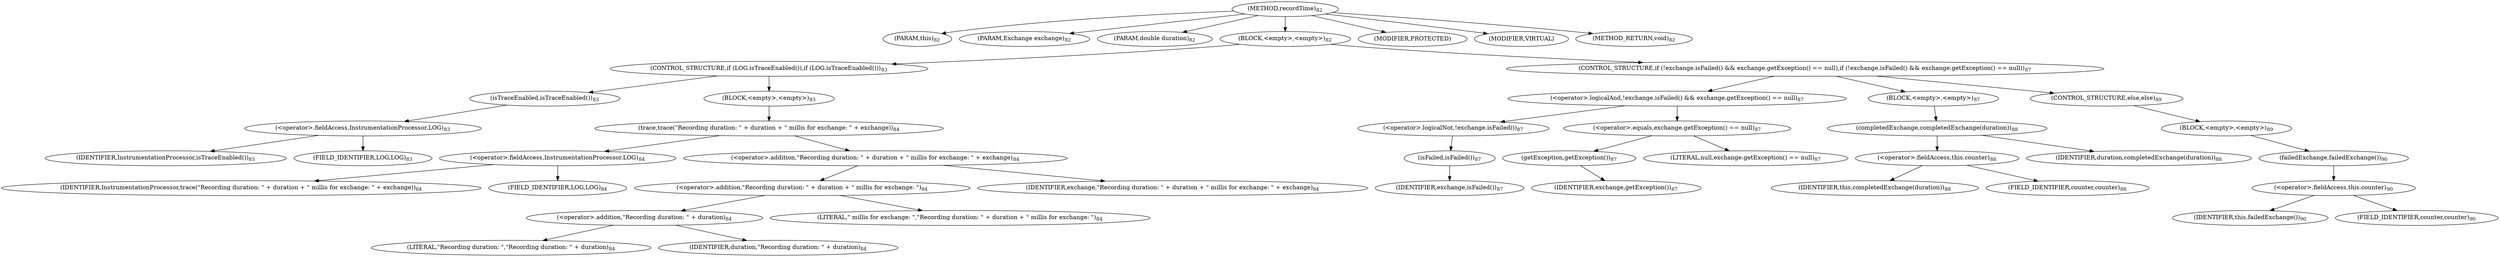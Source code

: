 digraph "recordTime" {  
"117" [label = <(METHOD,recordTime)<SUB>82</SUB>> ]
"118" [label = <(PARAM,this)<SUB>82</SUB>> ]
"119" [label = <(PARAM,Exchange exchange)<SUB>82</SUB>> ]
"120" [label = <(PARAM,double duration)<SUB>82</SUB>> ]
"121" [label = <(BLOCK,&lt;empty&gt;,&lt;empty&gt;)<SUB>82</SUB>> ]
"122" [label = <(CONTROL_STRUCTURE,if (LOG.isTraceEnabled()),if (LOG.isTraceEnabled()))<SUB>83</SUB>> ]
"123" [label = <(isTraceEnabled,isTraceEnabled())<SUB>83</SUB>> ]
"124" [label = <(&lt;operator&gt;.fieldAccess,InstrumentationProcessor.LOG)<SUB>83</SUB>> ]
"125" [label = <(IDENTIFIER,InstrumentationProcessor,isTraceEnabled())<SUB>83</SUB>> ]
"126" [label = <(FIELD_IDENTIFIER,LOG,LOG)<SUB>83</SUB>> ]
"127" [label = <(BLOCK,&lt;empty&gt;,&lt;empty&gt;)<SUB>83</SUB>> ]
"128" [label = <(trace,trace(&quot;Recording duration: &quot; + duration + &quot; millis for exchange: &quot; + exchange))<SUB>84</SUB>> ]
"129" [label = <(&lt;operator&gt;.fieldAccess,InstrumentationProcessor.LOG)<SUB>84</SUB>> ]
"130" [label = <(IDENTIFIER,InstrumentationProcessor,trace(&quot;Recording duration: &quot; + duration + &quot; millis for exchange: &quot; + exchange))<SUB>84</SUB>> ]
"131" [label = <(FIELD_IDENTIFIER,LOG,LOG)<SUB>84</SUB>> ]
"132" [label = <(&lt;operator&gt;.addition,&quot;Recording duration: &quot; + duration + &quot; millis for exchange: &quot; + exchange)<SUB>84</SUB>> ]
"133" [label = <(&lt;operator&gt;.addition,&quot;Recording duration: &quot; + duration + &quot; millis for exchange: &quot;)<SUB>84</SUB>> ]
"134" [label = <(&lt;operator&gt;.addition,&quot;Recording duration: &quot; + duration)<SUB>84</SUB>> ]
"135" [label = <(LITERAL,&quot;Recording duration: &quot;,&quot;Recording duration: &quot; + duration)<SUB>84</SUB>> ]
"136" [label = <(IDENTIFIER,duration,&quot;Recording duration: &quot; + duration)<SUB>84</SUB>> ]
"137" [label = <(LITERAL,&quot; millis for exchange: &quot;,&quot;Recording duration: &quot; + duration + &quot; millis for exchange: &quot;)<SUB>84</SUB>> ]
"138" [label = <(IDENTIFIER,exchange,&quot;Recording duration: &quot; + duration + &quot; millis for exchange: &quot; + exchange)<SUB>84</SUB>> ]
"139" [label = <(CONTROL_STRUCTURE,if (!exchange.isFailed() &amp;&amp; exchange.getException() == null),if (!exchange.isFailed() &amp;&amp; exchange.getException() == null))<SUB>87</SUB>> ]
"140" [label = <(&lt;operator&gt;.logicalAnd,!exchange.isFailed() &amp;&amp; exchange.getException() == null)<SUB>87</SUB>> ]
"141" [label = <(&lt;operator&gt;.logicalNot,!exchange.isFailed())<SUB>87</SUB>> ]
"142" [label = <(isFailed,isFailed())<SUB>87</SUB>> ]
"143" [label = <(IDENTIFIER,exchange,isFailed())<SUB>87</SUB>> ]
"144" [label = <(&lt;operator&gt;.equals,exchange.getException() == null)<SUB>87</SUB>> ]
"145" [label = <(getException,getException())<SUB>87</SUB>> ]
"146" [label = <(IDENTIFIER,exchange,getException())<SUB>87</SUB>> ]
"147" [label = <(LITERAL,null,exchange.getException() == null)<SUB>87</SUB>> ]
"148" [label = <(BLOCK,&lt;empty&gt;,&lt;empty&gt;)<SUB>87</SUB>> ]
"149" [label = <(completedExchange,completedExchange(duration))<SUB>88</SUB>> ]
"150" [label = <(&lt;operator&gt;.fieldAccess,this.counter)<SUB>88</SUB>> ]
"151" [label = <(IDENTIFIER,this,completedExchange(duration))<SUB>88</SUB>> ]
"152" [label = <(FIELD_IDENTIFIER,counter,counter)<SUB>88</SUB>> ]
"153" [label = <(IDENTIFIER,duration,completedExchange(duration))<SUB>88</SUB>> ]
"154" [label = <(CONTROL_STRUCTURE,else,else)<SUB>89</SUB>> ]
"155" [label = <(BLOCK,&lt;empty&gt;,&lt;empty&gt;)<SUB>89</SUB>> ]
"156" [label = <(failedExchange,failedExchange())<SUB>90</SUB>> ]
"157" [label = <(&lt;operator&gt;.fieldAccess,this.counter)<SUB>90</SUB>> ]
"158" [label = <(IDENTIFIER,this,failedExchange())<SUB>90</SUB>> ]
"159" [label = <(FIELD_IDENTIFIER,counter,counter)<SUB>90</SUB>> ]
"160" [label = <(MODIFIER,PROTECTED)> ]
"161" [label = <(MODIFIER,VIRTUAL)> ]
"162" [label = <(METHOD_RETURN,void)<SUB>82</SUB>> ]
  "117" -> "118" 
  "117" -> "119" 
  "117" -> "120" 
  "117" -> "121" 
  "117" -> "160" 
  "117" -> "161" 
  "117" -> "162" 
  "121" -> "122" 
  "121" -> "139" 
  "122" -> "123" 
  "122" -> "127" 
  "123" -> "124" 
  "124" -> "125" 
  "124" -> "126" 
  "127" -> "128" 
  "128" -> "129" 
  "128" -> "132" 
  "129" -> "130" 
  "129" -> "131" 
  "132" -> "133" 
  "132" -> "138" 
  "133" -> "134" 
  "133" -> "137" 
  "134" -> "135" 
  "134" -> "136" 
  "139" -> "140" 
  "139" -> "148" 
  "139" -> "154" 
  "140" -> "141" 
  "140" -> "144" 
  "141" -> "142" 
  "142" -> "143" 
  "144" -> "145" 
  "144" -> "147" 
  "145" -> "146" 
  "148" -> "149" 
  "149" -> "150" 
  "149" -> "153" 
  "150" -> "151" 
  "150" -> "152" 
  "154" -> "155" 
  "155" -> "156" 
  "156" -> "157" 
  "157" -> "158" 
  "157" -> "159" 
}
